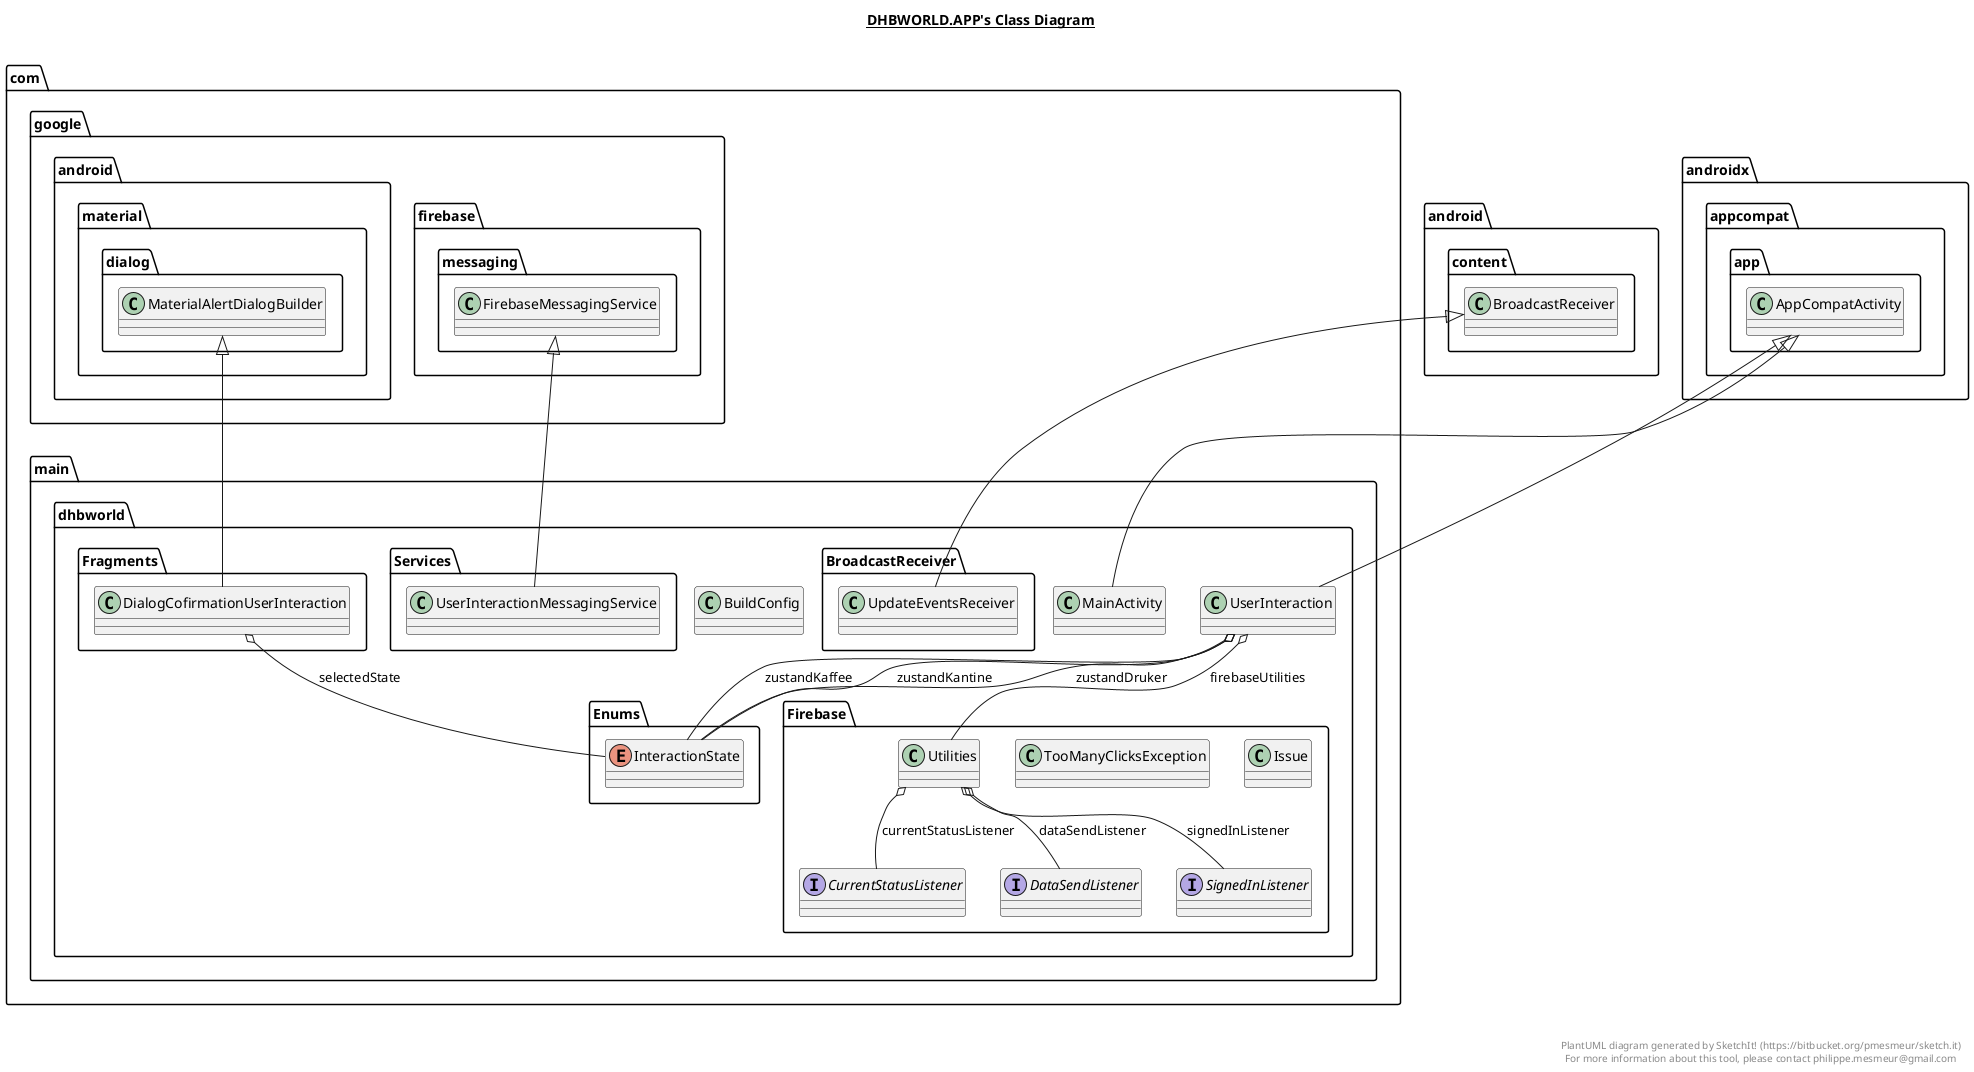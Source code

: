 @startuml

title __DHBWORLD.APP's Class Diagram__\n

  namespace com.main.dhbworld {
    namespace BroadcastReceiver {
      class com.main.dhbworld.BroadcastReceiver.UpdateEventsReceiver {
      }
    }
  }
  

  namespace com.main.dhbworld {
    class com.main.dhbworld.BuildConfig {
    }
  }
  

  namespace com.main.dhbworld {
    namespace Enums {
      enum InteractionState {
      }
    }
  }
  

  namespace com.main.dhbworld {
    namespace Firebase {
      interface com.main.dhbworld.Firebase.CurrentStatusListener {
      }
    }
  }
  

  namespace com.main.dhbworld {
    namespace Firebase {
      interface com.main.dhbworld.Firebase.DataSendListener {
      }
    }
  }
  

  namespace com.main.dhbworld {
    namespace Firebase {
      class com.main.dhbworld.Firebase.Issue {
      }
    }
  }
  

  namespace com.main.dhbworld {
    namespace Firebase {
      interface com.main.dhbworld.Firebase.SignedInListener {
      }
    }
  }
  

  namespace com.main.dhbworld {
    namespace Firebase {
      class com.main.dhbworld.Firebase.TooManyClicksException {
      }
    }
  }
  

  namespace com.main.dhbworld {
    namespace Firebase {
      class com.main.dhbworld.Firebase.Utilities {
      }
    }
  }
  

  namespace com.main.dhbworld {
    namespace Fragments {
      class com.main.dhbworld.Fragments.DialogCofirmationUserInteraction {
      }
    }
  }
  

  namespace com.main.dhbworld {
    class com.main.dhbworld.MainActivity {
    }
  }
  

  namespace com.main.dhbworld {
    namespace Services {
      class com.main.dhbworld.Services.UserInteractionMessagingService {
      }
    }
  }
  

  namespace com.main.dhbworld {
    class com.main.dhbworld.UserInteraction {
    }
  }
  

  com.main.dhbworld.BroadcastReceiver.UpdateEventsReceiver -up-|> android.content.BroadcastReceiver
  com.main.dhbworld.Firebase.Utilities o-- com.main.dhbworld.Firebase.CurrentStatusListener : currentStatusListener
  com.main.dhbworld.Firebase.Utilities o-- com.main.dhbworld.Firebase.DataSendListener : dataSendListener
  com.main.dhbworld.Firebase.Utilities o-- com.main.dhbworld.Firebase.SignedInListener : signedInListener
  com.main.dhbworld.Fragments.DialogCofirmationUserInteraction -up-|> com.google.android.material.dialog.MaterialAlertDialogBuilder
  com.main.dhbworld.Fragments.DialogCofirmationUserInteraction o-- com.main.dhbworld.Enums.InteractionState : selectedState
  com.main.dhbworld.MainActivity -up-|> androidx.appcompat.app.AppCompatActivity
  com.main.dhbworld.Services.UserInteractionMessagingService -up-|> com.google.firebase.messaging.FirebaseMessagingService
  com.main.dhbworld.UserInteraction -up-|> androidx.appcompat.app.AppCompatActivity
  com.main.dhbworld.UserInteraction o-- com.main.dhbworld.Firebase.Utilities : firebaseUtilities
  com.main.dhbworld.UserInteraction o-- com.main.dhbworld.Enums.InteractionState : zustandDruker
  com.main.dhbworld.UserInteraction o-- com.main.dhbworld.Enums.InteractionState : zustandKaffee
  com.main.dhbworld.UserInteraction o-- com.main.dhbworld.Enums.InteractionState : zustandKantine


right footer


PlantUML diagram generated by SketchIt! (https://bitbucket.org/pmesmeur/sketch.it)
For more information about this tool, please contact philippe.mesmeur@gmail.com
endfooter

@enduml
